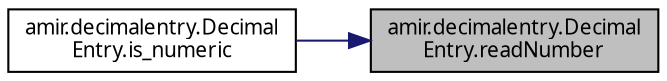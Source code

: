 digraph "amir.decimalentry.DecimalEntry.readNumber"
{
 // LATEX_PDF_SIZE
  edge [fontname="FreeSans.ttf",fontsize="10",labelfontname="FreeSans.ttf",labelfontsize="10"];
  node [fontname="FreeSans.ttf",fontsize="10",shape=record];
  rankdir="RL";
  Node1 [label="amir.decimalentry.Decimal\lEntry.readNumber",height=0.2,width=0.4,color="black", fillcolor="grey75", style="filled", fontcolor="black",tooltip=" "];
  Node1 -> Node2 [dir="back",color="midnightblue",fontsize="10",style="solid",fontname="FreeSans.ttf"];
  Node2 [label="amir.decimalentry.Decimal\lEntry.is_numeric",height=0.2,width=0.4,color="black", fillcolor="white", style="filled",URL="$classamir_1_1decimalentry_1_1_decimal_entry.html#ad1c479788a4a3964e2ada1e12dbcc79d",tooltip=" "];
}
